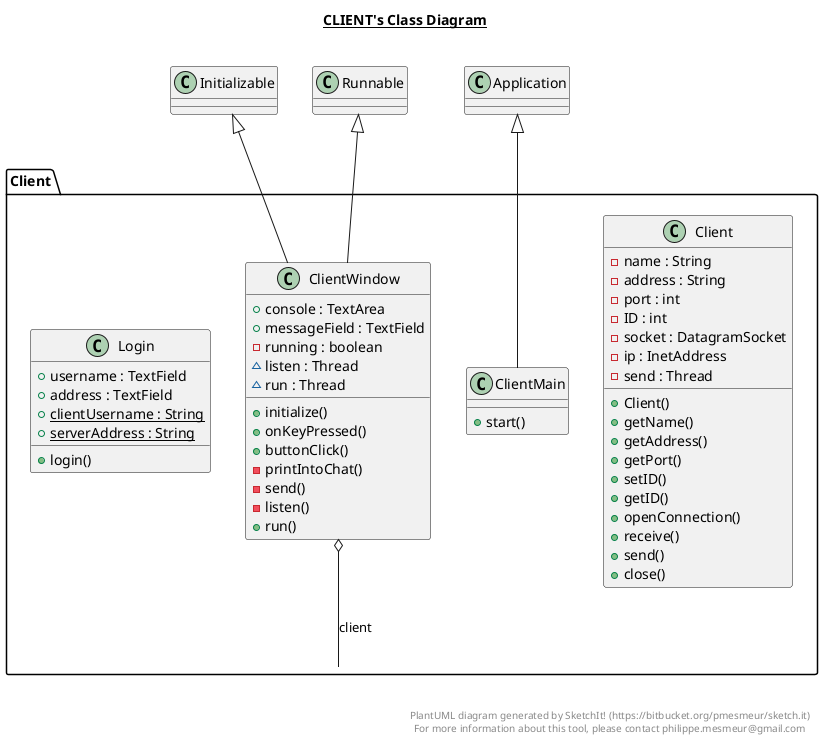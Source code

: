 @startuml

title __CLIENT's Class Diagram__\n

  package Client {
    class Client {
        - name : String
        - address : String
        - port : int
        - ID : int
        - socket : DatagramSocket
        - ip : InetAddress
        - send : Thread
        + Client()
        + getName()
        + getAddress()
        + getPort()
        + setID()
        + getID()
        + openConnection()
        + receive()
        + send()
        + close()
    }
  }
  

  package Client {
    class ClientMain {
        + start()
    }
  }
  

  package Client {
    class ClientWindow {
        + console : TextArea
        + messageField : TextField
        - running : boolean
        ~ listen : Thread
        ~ run : Thread
        + initialize()
        + onKeyPressed()
        + buttonClick()
        - printIntoChat()
        - send()
        - listen()
        + run()
    }
  }
  

  package Client {
    class Login {
        + username : TextField
        + address : TextField
        {static} + clientUsername : String
        {static} + serverAddress : String
        + login()
    }
  }
  

  ClientMain -up-|> Application
  ClientWindow -up-|> Runnable
  ClientWindow -up-|> Initializable
  ClientWindow o-- Client : client


right footer


PlantUML diagram generated by SketchIt! (https://bitbucket.org/pmesmeur/sketch.it)
For more information about this tool, please contact philippe.mesmeur@gmail.com
endfooter

@enduml
